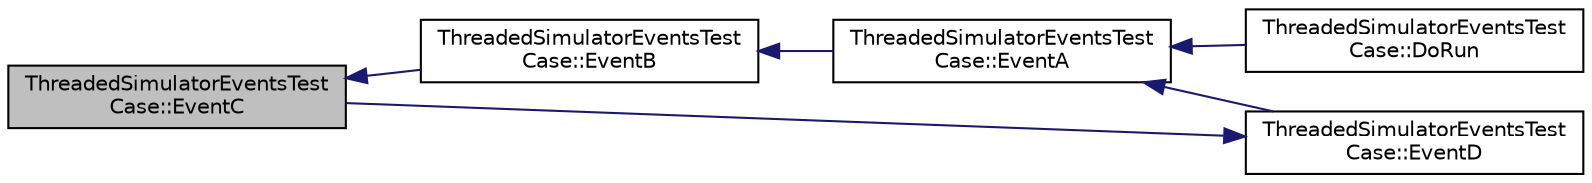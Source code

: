 digraph "ThreadedSimulatorEventsTestCase::EventC"
{
  edge [fontname="Helvetica",fontsize="10",labelfontname="Helvetica",labelfontsize="10"];
  node [fontname="Helvetica",fontsize="10",shape=record];
  rankdir="LR";
  Node1 [label="ThreadedSimulatorEventsTest\lCase::EventC",height=0.2,width=0.4,color="black", fillcolor="grey75", style="filled", fontcolor="black"];
  Node1 -> Node2 [dir="back",color="midnightblue",fontsize="10",style="solid"];
  Node2 [label="ThreadedSimulatorEventsTest\lCase::EventB",height=0.2,width=0.4,color="black", fillcolor="white", style="filled",URL="$d4/d56/classThreadedSimulatorEventsTestCase.html#a00cf24b2465f81fd61295eaad60ccd6e"];
  Node2 -> Node3 [dir="back",color="midnightblue",fontsize="10",style="solid"];
  Node3 [label="ThreadedSimulatorEventsTest\lCase::EventA",height=0.2,width=0.4,color="black", fillcolor="white", style="filled",URL="$d4/d56/classThreadedSimulatorEventsTestCase.html#a2134feb6de26f7f8e6c1abdd9e975897"];
  Node3 -> Node4 [dir="back",color="midnightblue",fontsize="10",style="solid"];
  Node4 [label="ThreadedSimulatorEventsTest\lCase::EventD",height=0.2,width=0.4,color="black", fillcolor="white", style="filled",URL="$d4/d56/classThreadedSimulatorEventsTestCase.html#a7a2de9570600d8f21748df462baa860d"];
  Node4 -> Node1 [dir="back",color="midnightblue",fontsize="10",style="solid"];
  Node3 -> Node5 [dir="back",color="midnightblue",fontsize="10",style="solid"];
  Node5 [label="ThreadedSimulatorEventsTest\lCase::DoRun",height=0.2,width=0.4,color="black", fillcolor="white", style="filled",URL="$d4/d56/classThreadedSimulatorEventsTestCase.html#a77bfe7eb0320066be432673a1f07a104",tooltip="Implementation to actually run this TestCase. "];
}
